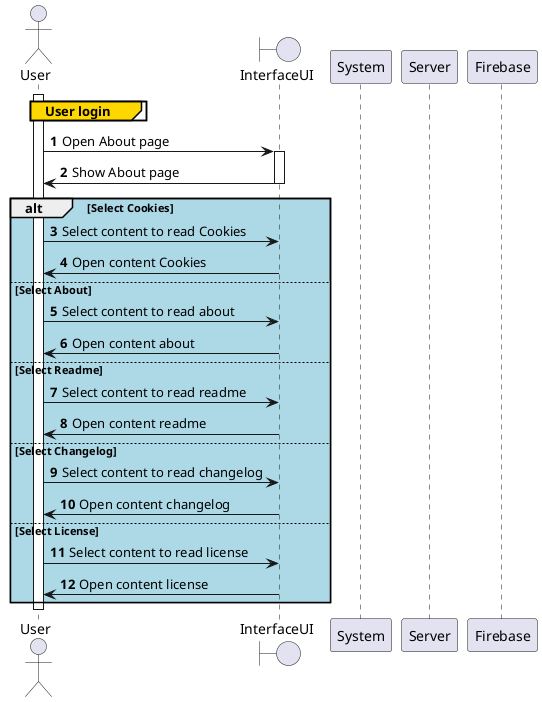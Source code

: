 @startuml
'https://plantuml.com/sequence-diagram

autonumber

actor User
boundary InterfaceUI
participant System
participant Server
participant Firebase

activate User
group#Gold User login

end

User -> InterfaceUI: Open About page
activate InterfaceUI
User <- InterfaceUI: Show About page
deactivate InterfaceUI

'User -> InterfaceUI: Select content to read

alt #LightBlue Select Cookies
  User -> InterfaceUI: Select content to read Cookies
  User <- InterfaceUI: Open content Cookies
else #LightBlue Select About
  User -> InterfaceUI: Select content to read about
  User <- InterfaceUI: Open content about
else #LightBlue Select Readme
  User -> InterfaceUI: Select content to read readme
  User <- InterfaceUI: Open content readme
else #LightBlue Select Changelog
  User -> InterfaceUI: Select content to read changelog
  User <- InterfaceUI: Open content changelog
else #LightBlue Select License
  User -> InterfaceUI: Select content to read license
  User <- InterfaceUI: Open content license
end

deactivate User

@enduml

